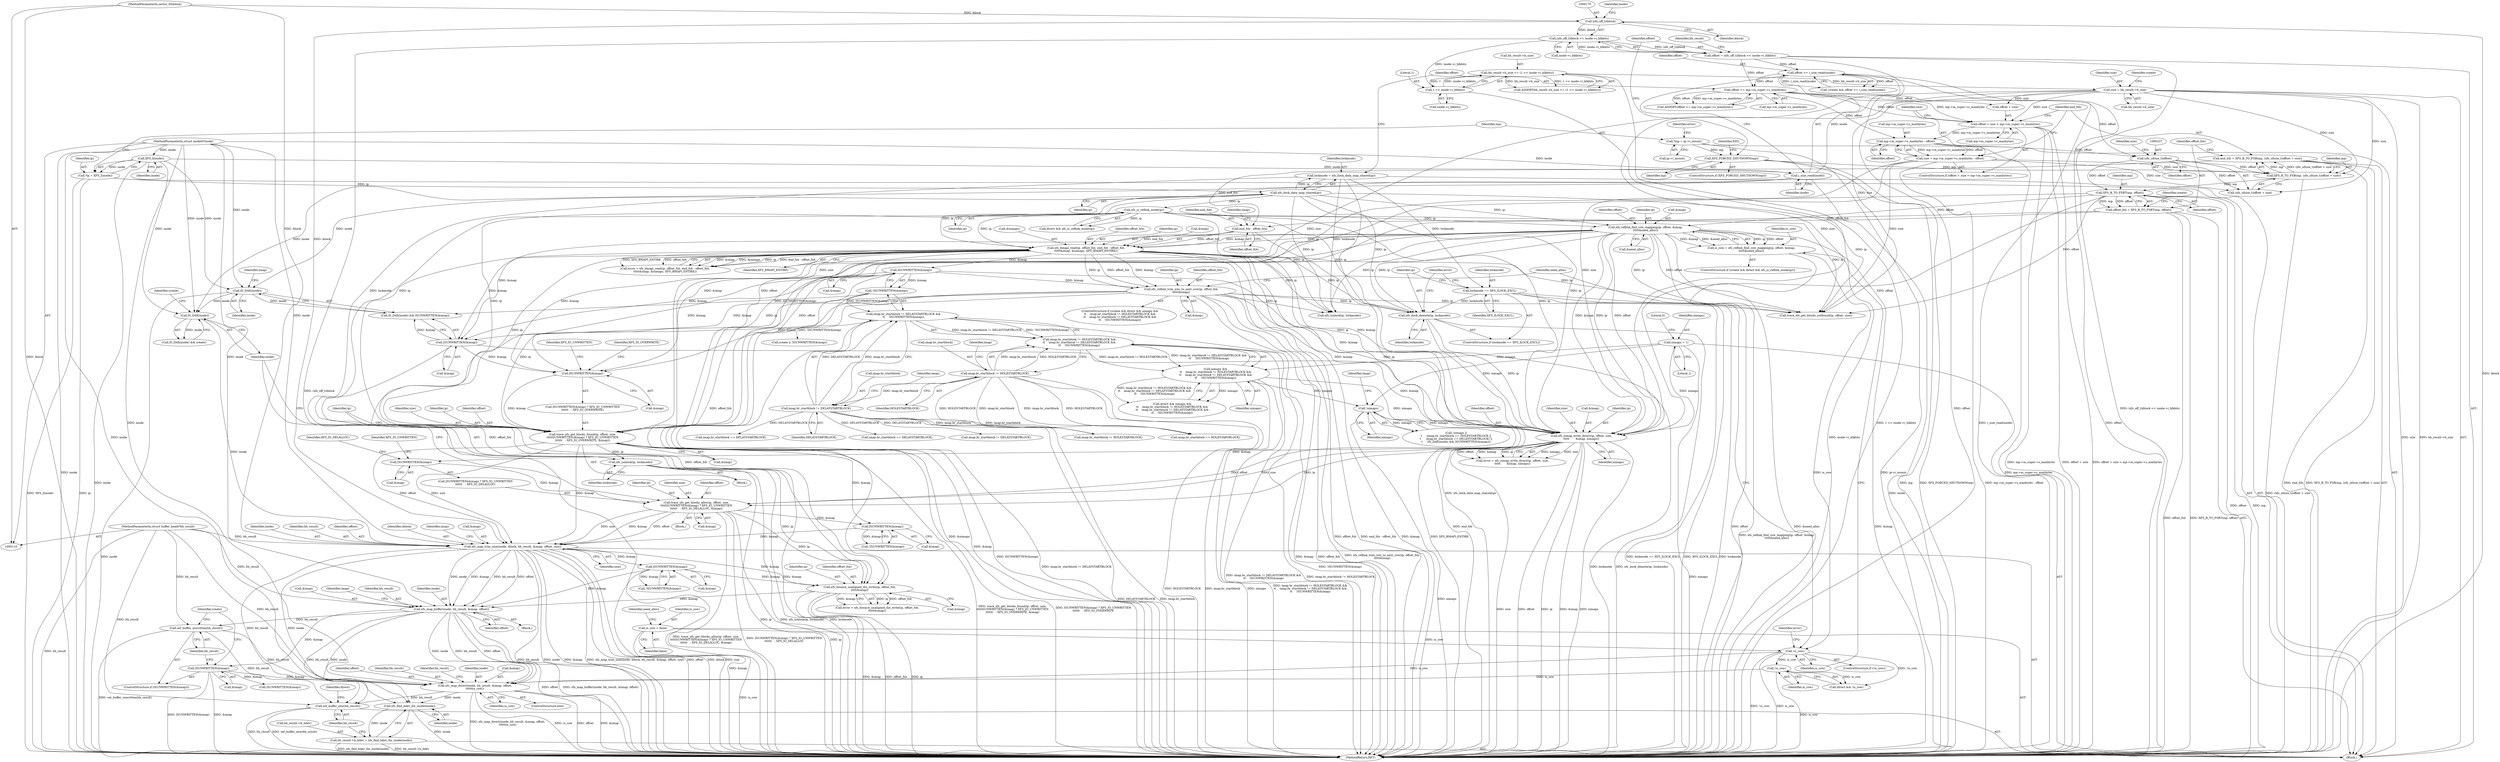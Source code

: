 digraph "0_linux_04197b341f23b908193308b8d63d17ff23232598@pointer" {
"1000478" [label="(Call,xfs_map_direct(inode, bh_result, &imap, offset,\n\t\t\t\t\t\tis_cow))"];
"1000455" [label="(Call,xfs_map_buffer(inode, bh_result, &imap, offset))"];
"1000408" [label="(Call,xfs_map_trim_size(inode, iblock, bh_result, &imap, offset, size))"];
"1000398" [label="(Call,IS_DAX(inode))"];
"1000331" [label="(Call,IS_DAX(inode))"];
"1000196" [label="(Call,i_size_read(inode))"];
"1000121" [label="(Call,XFS_I(inode))"];
"1000111" [label="(MethodParameterIn,struct inode\t\t*inode)"];
"1000169" [label="(Call,(xfs_off_t)iblock)"];
"1000112" [label="(MethodParameterIn,sector_t\t\tiblock)"];
"1000113" [label="(MethodParameterIn,struct buffer_head\t*bh_result)"];
"1000404" [label="(Call,ISUNWRITTEN(&imap))"];
"1000374" [label="(Call,trace_xfs_get_blocks_found(ip, offset, size,\n\t\t\t\tISUNWRITTEN(&imap) ? XFS_IO_UNWRITTEN\n\t\t\t\t\t\t   : XFS_IO_OVERWRITE, &imap))"];
"1000250" [label="(Call,xfs_is_reflink_inode(ip))"];
"1000202" [label="(Call,xfs_ilock_data_map_shared(ip))"];
"1000119" [label="(Call,*ip = XFS_I(inode))"];
"1000254" [label="(Call,xfs_reflink_find_cow_mapping(ip, offset, &imap,\n\t\t\t\t\t&need_alloc))"];
"1000242" [label="(Call,XFS_B_TO_FSBT(mp, offset))"];
"1000233" [label="(Call,XFS_B_TO_FSB(mp, (xfs_ufsize_t)offset + size))"];
"1000161" [label="(Call,XFS_FORCED_SHUTDOWN(mp))"];
"1000124" [label="(Call,*mp = ip->i_mount)"];
"1000236" [label="(Call,(xfs_ufsize_t)offset)"];
"1000224" [label="(Call,mp->m_super->s_maxbytes - offset)"];
"1000213" [label="(Call,offset + size > mp->m_super->s_maxbytes)"];
"1000205" [label="(Call,offset <= mp->m_super->s_maxbytes)"];
"1000194" [label="(Call,offset >= i_size_read(inode))"];
"1000166" [label="(Call,offset = (xfs_off_t)iblock << inode->i_blkbits)"];
"1000168" [label="(Call,(xfs_off_t)iblock << inode->i_blkbits)"];
"1000185" [label="(Call,size = bh_result->b_size)"];
"1000176" [label="(Call,bh_result->b_size >= (1 << inode->i_blkbits))"];
"1000180" [label="(Call,1 << inode->i_blkbits)"];
"1000222" [label="(Call,size = mp->m_super->s_maxbytes - offset)"];
"1000267" [label="(Call,xfs_bmapi_read(ip, offset_fsb, end_fsb - offset_fsb,\n\t\t\t\t\t&imap, &nimaps, XFS_BMAPI_ENTIRE))"];
"1000270" [label="(Call,end_fsb - offset_fsb)"];
"1000231" [label="(Call,end_fsb = XFS_B_TO_FSB(mp, (xfs_ufsize_t)offset + size))"];
"1000240" [label="(Call,offset_fsb = XFS_B_TO_FSBT(mp, offset))"];
"1000301" [label="(Call,xfs_reflink_trim_irec_to_next_cow(ip, offset_fsb,\n\t\t\t\t\t&imap))"];
"1000298" [label="(Call,ISUNWRITTEN(&imap))"];
"1000379" [label="(Call,ISUNWRITTEN(&imap))"];
"1000333" [label="(Call,ISUNWRITTEN(&imap))"];
"1000358" [label="(Call,trace_xfs_get_blocks_alloc(ip, offset, size,\n\t\t\t\tISUNWRITTEN(&imap) ? XFS_IO_UNWRITTEN\n\t\t\t\t\t\t   : XFS_IO_DELALLOC, &imap))"];
"1000346" [label="(Call,xfs_iomap_write_direct(ip, offset, size,\n\t\t\t\t\t       &imap, nimaps))"];
"1000341" [label="(Call,xfs_ilock_demote(ip, lockmode))"];
"1000338" [label="(Call,lockmode == XFS_ILOCK_EXCL)"];
"1000200" [label="(Call,lockmode = xfs_ilock_data_map_shared(ip))"];
"1000141" [label="(Call,nimaps = 1)"];
"1000283" [label="(Call,nimaps &&\n\t\t    imap.br_startblock != HOLESTARTBLOCK &&\n\t\t    imap.br_startblock != DELAYSTARTBLOCK &&\n\t\t    !ISUNWRITTEN(&imap))"];
"1000285" [label="(Call,imap.br_startblock != HOLESTARTBLOCK &&\n\t\t    imap.br_startblock != DELAYSTARTBLOCK &&\n\t\t    !ISUNWRITTEN(&imap))"];
"1000286" [label="(Call,imap.br_startblock != HOLESTARTBLOCK)"];
"1000291" [label="(Call,imap.br_startblock != DELAYSTARTBLOCK &&\n\t\t    !ISUNWRITTEN(&imap))"];
"1000292" [label="(Call,imap.br_startblock != DELAYSTARTBLOCK)"];
"1000297" [label="(Call,!ISUNWRITTEN(&imap))"];
"1000316" [label="(Call,!nimaps)"];
"1000363" [label="(Call,ISUNWRITTEN(&imap))"];
"1000446" [label="(Call,xfs_bounce_unaligned_dio_write(ip, offset_fsb,\n\t\t\t\t\t&imap))"];
"1000386" [label="(Call,xfs_iunlock(ip, lockmode))"];
"1000432" [label="(Call,ISUNWRITTEN(&imap))"];
"1000465" [label="(Call,set_buffer_unwritten(bh_result))"];
"1000462" [label="(Call,ISUNWRITTEN(&imap))"];
"1000441" [label="(Call,!is_cow)"];
"1000262" [label="(Call,!is_cow)"];
"1000252" [label="(Call,is_cow = xfs_reflink_find_cow_mapping(ip, offset, &imap,\n\t\t\t\t\t&need_alloc))"];
"1000148" [label="(Call,is_cow = false)"];
"1000489" [label="(Call,xfs_find_bdev_for_inode(inode))"];
"1000485" [label="(Call,bh_result->b_bdev = xfs_find_bdev_for_inode(inode))"];
"1000491" [label="(Call,set_buffer_new(bh_result))"];
"1000251" [label="(Identifier,ip)"];
"1000331" [label="(Call,IS_DAX(inode))"];
"1000230" [label="(Identifier,offset)"];
"1000363" [label="(Call,ISUNWRITTEN(&imap))"];
"1000388" [label="(Identifier,lockmode)"];
"1000374" [label="(Call,trace_xfs_get_blocks_found(ip, offset, size,\n\t\t\t\tISUNWRITTEN(&imap) ? XFS_IO_UNWRITTEN\n\t\t\t\t\t\t   : XFS_IO_OVERWRITE, &imap))"];
"1000391" [label="(Call,trace_xfs_get_blocks_notfound(ip, offset, size))"];
"1000386" [label="(Call,xfs_iunlock(ip, lockmode))"];
"1000124" [label="(Call,*mp = ip->i_mount)"];
"1000439" [label="(Call,direct && !is_cow)"];
"1000171" [label="(Identifier,iblock)"];
"1000359" [label="(Identifier,ip)"];
"1000490" [label="(Identifier,inode)"];
"1000232" [label="(Identifier,end_fsb)"];
"1000222" [label="(Call,size = mp->m_super->s_maxbytes - offset)"];
"1000478" [label="(Call,xfs_map_direct(inode, bh_result, &imap, offset,\n\t\t\t\t\t\tis_cow))"];
"1000256" [label="(Identifier,offset)"];
"1000191" [label="(Call,!create && offset >= i_size_read(inode))"];
"1000141" [label="(Call,nimaps = 1)"];
"1000267" [label="(Call,xfs_bmapi_read(ip, offset_fsb, end_fsb - offset_fsb,\n\t\t\t\t\t&imap, &nimaps, XFS_BMAPI_ENTIRE))"];
"1000297" [label="(Call,!ISUNWRITTEN(&imap))"];
"1000377" [label="(Identifier,size)"];
"1000206" [label="(Identifier,offset)"];
"1000186" [label="(Identifier,size)"];
"1000303" [label="(Identifier,offset_fsb)"];
"1000373" [label="(Block,)"];
"1000274" [label="(Identifier,imap)"];
"1000296" [label="(Identifier,DELAYSTARTBLOCK)"];
"1000466" [label="(Identifier,bh_result)"];
"1000375" [label="(Identifier,ip)"];
"1000125" [label="(Identifier,mp)"];
"1000252" [label="(Call,is_cow = xfs_reflink_find_cow_mapping(ip, offset, &imap,\n\t\t\t\t\t&need_alloc))"];
"1000315" [label="(Call,!nimaps ||\n\t     (imap.br_startblock == HOLESTARTBLOCK ||\n\t      imap.br_startblock == DELAYSTARTBLOCK) ||\n\t     (IS_DAX(inode) && ISUNWRITTEN(&imap)))"];
"1000202" [label="(Call,xfs_ilock_data_map_shared(ip))"];
"1000346" [label="(Call,xfs_iomap_write_direct(ip, offset, size,\n\t\t\t\t\t       &imap, nimaps))"];
"1000214" [label="(Call,offset + size)"];
"1000483" [label="(Identifier,offset)"];
"1000176" [label="(Call,bh_result->b_size >= (1 << inode->i_blkbits))"];
"1000348" [label="(Identifier,offset)"];
"1000340" [label="(Identifier,XFS_ILOCK_EXCL)"];
"1000172" [label="(Call,inode->i_blkbits)"];
"1000150" [label="(Identifier,false)"];
"1000486" [label="(Call,bh_result->b_bdev)"];
"1000495" [label="(Identifier,direct)"];
"1000380" [label="(Call,&imap)"];
"1000464" [label="(Identifier,imap)"];
"1000122" [label="(Identifier,inode)"];
"1000384" [label="(Call,&imap)"];
"1000167" [label="(Identifier,offset)"];
"1000420" [label="(Identifier,imap)"];
"1000399" [label="(Identifier,inode)"];
"1000241" [label="(Identifier,offset_fsb)"];
"1000266" [label="(Identifier,error)"];
"1000349" [label="(Identifier,size)"];
"1000196" [label="(Call,i_size_read(inode))"];
"1000234" [label="(Identifier,mp)"];
"1000168" [label="(Call,(xfs_off_t)iblock << inode->i_blkbits)"];
"1000236" [label="(Call,(xfs_ufsize_t)offset)"];
"1000177" [label="(Call,bh_result->b_size)"];
"1000460" [label="(Identifier,offset)"];
"1000316" [label="(Call,!nimaps)"];
"1000263" [label="(Identifier,is_cow)"];
"1000195" [label="(Identifier,offset)"];
"1000194" [label="(Call,offset >= i_size_read(inode))"];
"1000231" [label="(Call,end_fsb = XFS_B_TO_FSB(mp, (xfs_ufsize_t)offset + size))"];
"1000330" [label="(Call,IS_DAX(inode) && ISUNWRITTEN(&imap))"];
"1000239" [label="(Identifier,size)"];
"1000441" [label="(Call,!is_cow)"];
"1000362" [label="(Call,ISUNWRITTEN(&imap) ? XFS_IO_UNWRITTEN\n\t\t\t\t\t\t   : XFS_IO_DELALLOC)"];
"1000484" [label="(Identifier,is_cow)"];
"1000448" [label="(Identifier,offset_fsb)"];
"1000161" [label="(Call,XFS_FORCED_SHUTDOWN(mp))"];
"1000270" [label="(Call,end_fsb - offset_fsb)"];
"1000143" [label="(Literal,1)"];
"1000285" [label="(Call,imap.br_startblock != HOLESTARTBLOCK &&\n\t\t    imap.br_startblock != DELAYSTARTBLOCK &&\n\t\t    !ISUNWRITTEN(&imap))"];
"1000408" [label="(Call,xfs_map_trim_size(inode, iblock, bh_result, &imap, offset, size))"];
"1000126" [label="(Call,ip->i_mount)"];
"1000335" [label="(Identifier,imap)"];
"1000412" [label="(Call,&imap)"];
"1000197" [label="(Identifier,inode)"];
"1000213" [label="(Call,offset + size > mp->m_super->s_maxbytes)"];
"1000457" [label="(Identifier,bh_result)"];
"1000409" [label="(Identifier,inode)"];
"1000337" [label="(ControlStructure,if (lockmode == XFS_ILOCK_EXCL))"];
"1000411" [label="(Identifier,bh_result)"];
"1000485" [label="(Call,bh_result->b_bdev = xfs_find_bdev_for_inode(inode))"];
"1000465" [label="(Call,set_buffer_unwritten(bh_result))"];
"1000344" [label="(Call,error = xfs_iomap_write_direct(ip, offset, size,\n\t\t\t\t\t       &imap, nimaps))"];
"1000265" [label="(Call,error = xfs_bmapi_read(ip, offset_fsb, end_fsb - offset_fsb,\n\t\t\t\t\t&imap, &nimaps, XFS_BMAPI_ENTIRE))"];
"1000424" [label="(Call,imap.br_startblock != DELAYSTARTBLOCK)"];
"1000435" [label="(Block,)"];
"1000255" [label="(Identifier,ip)"];
"1000187" [label="(Call,bh_result->b_size)"];
"1000204" [label="(Call,ASSERT(offset <= mp->m_super->s_maxbytes))"];
"1000480" [label="(Identifier,bh_result)"];
"1000308" [label="(Identifier,need_alloc)"];
"1000487" [label="(Identifier,bh_result)"];
"1000119" [label="(Call,*ip = XFS_I(inode))"];
"1000336" [label="(Block,)"];
"1000489" [label="(Call,xfs_find_bdev_for_inode(inode))"];
"1000325" [label="(Call,imap.br_startblock == DELAYSTARTBLOCK)"];
"1000248" [label="(Call,direct && xfs_is_reflink_inode(ip))"];
"1000275" [label="(Call,&nimaps)"];
"1000418" [label="(Call,imap.br_startblock != HOLESTARTBLOCK)"];
"1000162" [label="(Identifier,mp)"];
"1000397" [label="(Call,IS_DAX(inode) && create)"];
"1000165" [label="(Identifier,EIO)"];
"1000293" [label="(Call,imap.br_startblock)"];
"1000414" [label="(Identifier,offset)"];
"1000477" [label="(ControlStructure,else)"];
"1000455" [label="(Call,xfs_map_buffer(inode, bh_result, &imap, offset))"];
"1000269" [label="(Identifier,offset_fsb)"];
"1000278" [label="(ControlStructure,if (create && direct && nimaps &&\n\t\t    imap.br_startblock != HOLESTARTBLOCK &&\n\t\t    imap.br_startblock != DELAYSTARTBLOCK &&\n\t\t    !ISUNWRITTEN(&imap)))"];
"1000300" [label="(Identifier,imap)"];
"1000367" [label="(Identifier,XFS_IO_DELALLOC)"];
"1000240" [label="(Call,offset_fsb = XFS_B_TO_FSBT(mp, offset))"];
"1000212" [label="(ControlStructure,if (offset + size > mp->m_super->s_maxbytes))"];
"1000304" [label="(Call,&imap)"];
"1000153" [label="(Identifier,need_alloc)"];
"1000302" [label="(Identifier,ip)"];
"1000433" [label="(Call,&imap)"];
"1000121" [label="(Call,XFS_I(inode))"];
"1000146" [label="(Literal,0)"];
"1000382" [label="(Identifier,XFS_IO_UNWRITTEN)"];
"1000368" [label="(Call,&imap)"];
"1000352" [label="(Identifier,nimaps)"];
"1000350" [label="(Call,&imap)"];
"1000332" [label="(Identifier,inode)"];
"1000410" [label="(Identifier,iblock)"];
"1000333" [label="(Call,ISUNWRITTEN(&imap))"];
"1000160" [label="(ControlStructure,if (XFS_FORCED_SHUTDOWN(mp)))"];
"1000120" [label="(Identifier,ip)"];
"1000224" [label="(Call,mp->m_super->s_maxbytes - offset)"];
"1000185" [label="(Call,size = bh_result->b_size)"];
"1000112" [label="(MethodParameterIn,sector_t\t\tiblock)"];
"1000479" [label="(Identifier,inode)"];
"1000181" [label="(Literal,1)"];
"1000347" [label="(Identifier,ip)"];
"1000379" [label="(Call,ISUNWRITTEN(&imap))"];
"1000345" [label="(Identifier,error)"];
"1000361" [label="(Identifier,size)"];
"1000492" [label="(Identifier,bh_result)"];
"1000358" [label="(Call,trace_xfs_get_blocks_alloc(ip, offset, size,\n\t\t\t\tISUNWRITTEN(&imap) ? XFS_IO_UNWRITTEN\n\t\t\t\t\t\t   : XFS_IO_DELALLOC, &imap))"];
"1000244" [label="(Identifier,offset)"];
"1000225" [label="(Call,mp->m_super->s_maxbytes)"];
"1000261" [label="(ControlStructure,if (!is_cow))"];
"1000298" [label="(Call,ISUNWRITTEN(&imap))"];
"1000149" [label="(Identifier,is_cow)"];
"1000233" [label="(Call,XFS_B_TO_FSB(mp, (xfs_ufsize_t)offset + size))"];
"1000142" [label="(Identifier,nimaps)"];
"1000456" [label="(Identifier,inode)"];
"1000207" [label="(Call,mp->m_super->s_maxbytes)"];
"1000474" [label="(Call,ISUNWRITTEN(&imap))"];
"1000378" [label="(Call,ISUNWRITTEN(&imap) ? XFS_IO_UNWRITTEN\n\t\t\t\t\t\t   : XFS_IO_OVERWRITE)"];
"1000447" [label="(Identifier,ip)"];
"1000169" [label="(Call,(xfs_off_t)iblock)"];
"1000283" [label="(Call,nimaps &&\n\t\t    imap.br_startblock != HOLESTARTBLOCK &&\n\t\t    imap.br_startblock != DELAYSTARTBLOCK &&\n\t\t    !ISUNWRITTEN(&imap))"];
"1000431" [label="(Call,!ISUNWRITTEN(&imap))"];
"1000446" [label="(Call,xfs_bounce_unaligned_dio_write(ip, offset_fsb,\n\t\t\t\t\t&imap))"];
"1000277" [label="(Identifier,XFS_BMAPI_ENTIRE)"];
"1000463" [label="(Call,&imap)"];
"1000271" [label="(Identifier,end_fsb)"];
"1000504" [label="(Call,xfs_iunlock(ip, lockmode))"];
"1000235" [label="(Call,(xfs_ufsize_t)offset + size)"];
"1000166" [label="(Call,offset = (xfs_off_t)iblock << inode->i_blkbits)"];
"1000405" [label="(Call,&imap)"];
"1000462" [label="(Call,ISUNWRITTEN(&imap))"];
"1000398" [label="(Call,IS_DAX(inode))"];
"1000148" [label="(Call,is_cow = false)"];
"1000193" [label="(Identifier,create)"];
"1000272" [label="(Identifier,offset_fsb)"];
"1000268" [label="(Identifier,ip)"];
"1000238" [label="(Identifier,offset)"];
"1000245" [label="(ControlStructure,if (create && direct && xfs_is_reflink_inode(ip)))"];
"1000262" [label="(Call,!is_cow)"];
"1000458" [label="(Call,&imap)"];
"1000415" [label="(Identifier,size)"];
"1000387" [label="(Identifier,ip)"];
"1000341" [label="(Call,xfs_ilock_demote(ip, lockmode))"];
"1000442" [label="(Identifier,is_cow)"];
"1000299" [label="(Call,&imap)"];
"1000481" [label="(Call,&imap)"];
"1000175" [label="(Call,ASSERT(bh_result->b_size >= (1 << inode->i_blkbits)))"];
"1000294" [label="(Identifier,imap)"];
"1000259" [label="(Call,&need_alloc)"];
"1000257" [label="(Call,&imap)"];
"1000113" [label="(MethodParameterIn,struct buffer_head\t*bh_result)"];
"1000250" [label="(Call,xfs_is_reflink_inode(ip))"];
"1000242" [label="(Call,XFS_B_TO_FSBT(mp, offset))"];
"1000200" [label="(Call,lockmode = xfs_ilock_data_map_shared(ip))"];
"1000201" [label="(Identifier,lockmode)"];
"1000284" [label="(Identifier,nimaps)"];
"1000273" [label="(Call,&imap)"];
"1000301" [label="(Call,xfs_reflink_trim_irec_to_next_cow(ip, offset_fsb,\n\t\t\t\t\t&imap))"];
"1000491" [label="(Call,set_buffer_new(bh_result))"];
"1000178" [label="(Identifier,bh_result)"];
"1000343" [label="(Identifier,lockmode)"];
"1000290" [label="(Identifier,HOLESTARTBLOCK)"];
"1000320" [label="(Call,imap.br_startblock == HOLESTARTBLOCK)"];
"1000281" [label="(Call,direct && nimaps &&\n\t\t    imap.br_startblock != HOLESTARTBLOCK &&\n\t\t    imap.br_startblock != DELAYSTARTBLOCK &&\n\t\t    !ISUNWRITTEN(&imap))"];
"1000223" [label="(Identifier,size)"];
"1000342" [label="(Identifier,ip)"];
"1000496" [label="(Call,imap.br_startblock == DELAYSTARTBLOCK)"];
"1000383" [label="(Identifier,XFS_IO_OVERWRITE)"];
"1000180" [label="(Call,1 << inode->i_blkbits)"];
"1000403" [label="(Call,!ISUNWRITTEN(&imap))"];
"1000317" [label="(Identifier,nimaps)"];
"1000286" [label="(Call,imap.br_startblock != HOLESTARTBLOCK)"];
"1000468" [label="(Identifier,create)"];
"1000205" [label="(Call,offset <= mp->m_super->s_maxbytes)"];
"1000360" [label="(Identifier,offset)"];
"1000291" [label="(Call,imap.br_startblock != DELAYSTARTBLOCK &&\n\t\t    !ISUNWRITTEN(&imap))"];
"1000364" [label="(Call,&imap)"];
"1000287" [label="(Call,imap.br_startblock)"];
"1000461" [label="(ControlStructure,if (ISUNWRITTEN(&imap)))"];
"1000376" [label="(Identifier,offset)"];
"1000133" [label="(Identifier,error)"];
"1000444" [label="(Call,error = xfs_bounce_unaligned_dio_write(ip, offset_fsb,\n\t\t\t\t\t&imap))"];
"1000253" [label="(Identifier,is_cow)"];
"1000117" [label="(Block,)"];
"1000203" [label="(Identifier,ip)"];
"1000243" [label="(Identifier,mp)"];
"1000366" [label="(Identifier,XFS_IO_UNWRITTEN)"];
"1000339" [label="(Identifier,lockmode)"];
"1000400" [label="(Identifier,create)"];
"1000509" [label="(MethodReturn,RET)"];
"1000292" [label="(Call,imap.br_startblock != DELAYSTARTBLOCK)"];
"1000254" [label="(Call,xfs_reflink_find_cow_mapping(ip, offset, &imap,\n\t\t\t\t\t&need_alloc))"];
"1000334" [label="(Call,&imap)"];
"1000247" [label="(Identifier,create)"];
"1000173" [label="(Identifier,inode)"];
"1000111" [label="(MethodParameterIn,struct inode\t\t*inode)"];
"1000322" [label="(Identifier,imap)"];
"1000338" [label="(Call,lockmode == XFS_ILOCK_EXCL)"];
"1000217" [label="(Call,mp->m_super->s_maxbytes)"];
"1000449" [label="(Call,&imap)"];
"1000432" [label="(Call,ISUNWRITTEN(&imap))"];
"1000429" [label="(Call,create || !ISUNWRITTEN(&imap))"];
"1000182" [label="(Call,inode->i_blkbits)"];
"1000404" [label="(Call,ISUNWRITTEN(&imap))"];
"1000478" -> "1000477"  [label="AST: "];
"1000478" -> "1000484"  [label="CFG: "];
"1000479" -> "1000478"  [label="AST: "];
"1000480" -> "1000478"  [label="AST: "];
"1000481" -> "1000478"  [label="AST: "];
"1000483" -> "1000478"  [label="AST: "];
"1000484" -> "1000478"  [label="AST: "];
"1000487" -> "1000478"  [label="CFG: "];
"1000478" -> "1000509"  [label="DDG: offset"];
"1000478" -> "1000509"  [label="DDG: &imap"];
"1000478" -> "1000509"  [label="DDG: xfs_map_direct(inode, bh_result, &imap, offset,\n\t\t\t\t\t\tis_cow)"];
"1000478" -> "1000509"  [label="DDG: is_cow"];
"1000455" -> "1000478"  [label="DDG: inode"];
"1000455" -> "1000478"  [label="DDG: bh_result"];
"1000455" -> "1000478"  [label="DDG: offset"];
"1000111" -> "1000478"  [label="DDG: inode"];
"1000465" -> "1000478"  [label="DDG: bh_result"];
"1000113" -> "1000478"  [label="DDG: bh_result"];
"1000462" -> "1000478"  [label="DDG: &imap"];
"1000441" -> "1000478"  [label="DDG: is_cow"];
"1000262" -> "1000478"  [label="DDG: is_cow"];
"1000478" -> "1000489"  [label="DDG: inode"];
"1000478" -> "1000491"  [label="DDG: bh_result"];
"1000455" -> "1000435"  [label="AST: "];
"1000455" -> "1000460"  [label="CFG: "];
"1000456" -> "1000455"  [label="AST: "];
"1000457" -> "1000455"  [label="AST: "];
"1000458" -> "1000455"  [label="AST: "];
"1000460" -> "1000455"  [label="AST: "];
"1000464" -> "1000455"  [label="CFG: "];
"1000455" -> "1000509"  [label="DDG: xfs_map_buffer(inode, bh_result, &imap, offset)"];
"1000455" -> "1000509"  [label="DDG: offset"];
"1000408" -> "1000455"  [label="DDG: inode"];
"1000408" -> "1000455"  [label="DDG: bh_result"];
"1000408" -> "1000455"  [label="DDG: &imap"];
"1000408" -> "1000455"  [label="DDG: offset"];
"1000111" -> "1000455"  [label="DDG: inode"];
"1000113" -> "1000455"  [label="DDG: bh_result"];
"1000446" -> "1000455"  [label="DDG: &imap"];
"1000432" -> "1000455"  [label="DDG: &imap"];
"1000455" -> "1000462"  [label="DDG: &imap"];
"1000455" -> "1000465"  [label="DDG: bh_result"];
"1000455" -> "1000489"  [label="DDG: inode"];
"1000455" -> "1000491"  [label="DDG: bh_result"];
"1000408" -> "1000117"  [label="AST: "];
"1000408" -> "1000415"  [label="CFG: "];
"1000409" -> "1000408"  [label="AST: "];
"1000410" -> "1000408"  [label="AST: "];
"1000411" -> "1000408"  [label="AST: "];
"1000412" -> "1000408"  [label="AST: "];
"1000414" -> "1000408"  [label="AST: "];
"1000415" -> "1000408"  [label="AST: "];
"1000420" -> "1000408"  [label="CFG: "];
"1000408" -> "1000509"  [label="DDG: bh_result"];
"1000408" -> "1000509"  [label="DDG: inode"];
"1000408" -> "1000509"  [label="DDG: &imap"];
"1000408" -> "1000509"  [label="DDG: xfs_map_trim_size(inode, iblock, bh_result, &imap, offset, size)"];
"1000408" -> "1000509"  [label="DDG: offset"];
"1000408" -> "1000509"  [label="DDG: iblock"];
"1000408" -> "1000509"  [label="DDG: size"];
"1000398" -> "1000408"  [label="DDG: inode"];
"1000111" -> "1000408"  [label="DDG: inode"];
"1000169" -> "1000408"  [label="DDG: iblock"];
"1000112" -> "1000408"  [label="DDG: iblock"];
"1000113" -> "1000408"  [label="DDG: bh_result"];
"1000404" -> "1000408"  [label="DDG: &imap"];
"1000374" -> "1000408"  [label="DDG: &imap"];
"1000374" -> "1000408"  [label="DDG: offset"];
"1000374" -> "1000408"  [label="DDG: size"];
"1000358" -> "1000408"  [label="DDG: &imap"];
"1000358" -> "1000408"  [label="DDG: offset"];
"1000358" -> "1000408"  [label="DDG: size"];
"1000408" -> "1000432"  [label="DDG: &imap"];
"1000408" -> "1000446"  [label="DDG: &imap"];
"1000408" -> "1000489"  [label="DDG: inode"];
"1000408" -> "1000491"  [label="DDG: bh_result"];
"1000398" -> "1000397"  [label="AST: "];
"1000398" -> "1000399"  [label="CFG: "];
"1000399" -> "1000398"  [label="AST: "];
"1000400" -> "1000398"  [label="CFG: "];
"1000397" -> "1000398"  [label="CFG: "];
"1000398" -> "1000397"  [label="DDG: inode"];
"1000331" -> "1000398"  [label="DDG: inode"];
"1000196" -> "1000398"  [label="DDG: inode"];
"1000121" -> "1000398"  [label="DDG: inode"];
"1000111" -> "1000398"  [label="DDG: inode"];
"1000331" -> "1000330"  [label="AST: "];
"1000331" -> "1000332"  [label="CFG: "];
"1000332" -> "1000331"  [label="AST: "];
"1000335" -> "1000331"  [label="CFG: "];
"1000330" -> "1000331"  [label="CFG: "];
"1000331" -> "1000509"  [label="DDG: inode"];
"1000331" -> "1000330"  [label="DDG: inode"];
"1000196" -> "1000331"  [label="DDG: inode"];
"1000121" -> "1000331"  [label="DDG: inode"];
"1000111" -> "1000331"  [label="DDG: inode"];
"1000196" -> "1000194"  [label="AST: "];
"1000196" -> "1000197"  [label="CFG: "];
"1000197" -> "1000196"  [label="AST: "];
"1000194" -> "1000196"  [label="CFG: "];
"1000196" -> "1000509"  [label="DDG: inode"];
"1000196" -> "1000194"  [label="DDG: inode"];
"1000121" -> "1000196"  [label="DDG: inode"];
"1000111" -> "1000196"  [label="DDG: inode"];
"1000121" -> "1000119"  [label="AST: "];
"1000121" -> "1000122"  [label="CFG: "];
"1000122" -> "1000121"  [label="AST: "];
"1000119" -> "1000121"  [label="CFG: "];
"1000121" -> "1000509"  [label="DDG: inode"];
"1000121" -> "1000119"  [label="DDG: inode"];
"1000111" -> "1000121"  [label="DDG: inode"];
"1000111" -> "1000110"  [label="AST: "];
"1000111" -> "1000509"  [label="DDG: inode"];
"1000111" -> "1000489"  [label="DDG: inode"];
"1000169" -> "1000168"  [label="AST: "];
"1000169" -> "1000171"  [label="CFG: "];
"1000170" -> "1000169"  [label="AST: "];
"1000171" -> "1000169"  [label="AST: "];
"1000173" -> "1000169"  [label="CFG: "];
"1000169" -> "1000509"  [label="DDG: iblock"];
"1000169" -> "1000168"  [label="DDG: iblock"];
"1000112" -> "1000169"  [label="DDG: iblock"];
"1000112" -> "1000110"  [label="AST: "];
"1000112" -> "1000509"  [label="DDG: iblock"];
"1000113" -> "1000110"  [label="AST: "];
"1000113" -> "1000509"  [label="DDG: bh_result"];
"1000113" -> "1000465"  [label="DDG: bh_result"];
"1000113" -> "1000491"  [label="DDG: bh_result"];
"1000404" -> "1000403"  [label="AST: "];
"1000404" -> "1000405"  [label="CFG: "];
"1000405" -> "1000404"  [label="AST: "];
"1000403" -> "1000404"  [label="CFG: "];
"1000404" -> "1000403"  [label="DDG: &imap"];
"1000374" -> "1000404"  [label="DDG: &imap"];
"1000358" -> "1000404"  [label="DDG: &imap"];
"1000374" -> "1000373"  [label="AST: "];
"1000374" -> "1000384"  [label="CFG: "];
"1000375" -> "1000374"  [label="AST: "];
"1000376" -> "1000374"  [label="AST: "];
"1000377" -> "1000374"  [label="AST: "];
"1000378" -> "1000374"  [label="AST: "];
"1000384" -> "1000374"  [label="AST: "];
"1000387" -> "1000374"  [label="CFG: "];
"1000374" -> "1000509"  [label="DDG: ISUNWRITTEN(&imap) ? XFS_IO_UNWRITTEN\n\t\t\t\t\t\t   : XFS_IO_OVERWRITE"];
"1000374" -> "1000509"  [label="DDG: trace_xfs_get_blocks_found(ip, offset, size,\n\t\t\t\tISUNWRITTEN(&imap) ? XFS_IO_UNWRITTEN\n\t\t\t\t\t\t   : XFS_IO_OVERWRITE, &imap)"];
"1000250" -> "1000374"  [label="DDG: ip"];
"1000254" -> "1000374"  [label="DDG: ip"];
"1000254" -> "1000374"  [label="DDG: offset"];
"1000267" -> "1000374"  [label="DDG: ip"];
"1000202" -> "1000374"  [label="DDG: ip"];
"1000301" -> "1000374"  [label="DDG: ip"];
"1000242" -> "1000374"  [label="DDG: offset"];
"1000222" -> "1000374"  [label="DDG: size"];
"1000185" -> "1000374"  [label="DDG: size"];
"1000379" -> "1000374"  [label="DDG: &imap"];
"1000374" -> "1000386"  [label="DDG: ip"];
"1000250" -> "1000248"  [label="AST: "];
"1000250" -> "1000251"  [label="CFG: "];
"1000251" -> "1000250"  [label="AST: "];
"1000248" -> "1000250"  [label="CFG: "];
"1000250" -> "1000248"  [label="DDG: ip"];
"1000202" -> "1000250"  [label="DDG: ip"];
"1000250" -> "1000254"  [label="DDG: ip"];
"1000250" -> "1000267"  [label="DDG: ip"];
"1000250" -> "1000341"  [label="DDG: ip"];
"1000250" -> "1000346"  [label="DDG: ip"];
"1000250" -> "1000391"  [label="DDG: ip"];
"1000250" -> "1000504"  [label="DDG: ip"];
"1000202" -> "1000200"  [label="AST: "];
"1000202" -> "1000203"  [label="CFG: "];
"1000203" -> "1000202"  [label="AST: "];
"1000200" -> "1000202"  [label="CFG: "];
"1000202" -> "1000200"  [label="DDG: ip"];
"1000119" -> "1000202"  [label="DDG: ip"];
"1000202" -> "1000254"  [label="DDG: ip"];
"1000202" -> "1000267"  [label="DDG: ip"];
"1000202" -> "1000341"  [label="DDG: ip"];
"1000202" -> "1000346"  [label="DDG: ip"];
"1000202" -> "1000391"  [label="DDG: ip"];
"1000202" -> "1000504"  [label="DDG: ip"];
"1000119" -> "1000117"  [label="AST: "];
"1000120" -> "1000119"  [label="AST: "];
"1000125" -> "1000119"  [label="CFG: "];
"1000119" -> "1000509"  [label="DDG: XFS_I(inode)"];
"1000119" -> "1000509"  [label="DDG: ip"];
"1000254" -> "1000252"  [label="AST: "];
"1000254" -> "1000259"  [label="CFG: "];
"1000255" -> "1000254"  [label="AST: "];
"1000256" -> "1000254"  [label="AST: "];
"1000257" -> "1000254"  [label="AST: "];
"1000259" -> "1000254"  [label="AST: "];
"1000252" -> "1000254"  [label="CFG: "];
"1000254" -> "1000509"  [label="DDG: &need_alloc"];
"1000254" -> "1000509"  [label="DDG: &imap"];
"1000254" -> "1000509"  [label="DDG: offset"];
"1000254" -> "1000252"  [label="DDG: ip"];
"1000254" -> "1000252"  [label="DDG: offset"];
"1000254" -> "1000252"  [label="DDG: &imap"];
"1000254" -> "1000252"  [label="DDG: &need_alloc"];
"1000242" -> "1000254"  [label="DDG: offset"];
"1000254" -> "1000267"  [label="DDG: ip"];
"1000254" -> "1000267"  [label="DDG: &imap"];
"1000254" -> "1000333"  [label="DDG: &imap"];
"1000254" -> "1000341"  [label="DDG: ip"];
"1000254" -> "1000346"  [label="DDG: ip"];
"1000254" -> "1000346"  [label="DDG: offset"];
"1000254" -> "1000346"  [label="DDG: &imap"];
"1000254" -> "1000379"  [label="DDG: &imap"];
"1000254" -> "1000391"  [label="DDG: ip"];
"1000254" -> "1000391"  [label="DDG: offset"];
"1000254" -> "1000504"  [label="DDG: ip"];
"1000242" -> "1000240"  [label="AST: "];
"1000242" -> "1000244"  [label="CFG: "];
"1000243" -> "1000242"  [label="AST: "];
"1000244" -> "1000242"  [label="AST: "];
"1000240" -> "1000242"  [label="CFG: "];
"1000242" -> "1000509"  [label="DDG: offset"];
"1000242" -> "1000509"  [label="DDG: mp"];
"1000242" -> "1000240"  [label="DDG: mp"];
"1000242" -> "1000240"  [label="DDG: offset"];
"1000233" -> "1000242"  [label="DDG: mp"];
"1000236" -> "1000242"  [label="DDG: offset"];
"1000242" -> "1000346"  [label="DDG: offset"];
"1000242" -> "1000391"  [label="DDG: offset"];
"1000233" -> "1000231"  [label="AST: "];
"1000233" -> "1000235"  [label="CFG: "];
"1000234" -> "1000233"  [label="AST: "];
"1000235" -> "1000233"  [label="AST: "];
"1000231" -> "1000233"  [label="CFG: "];
"1000233" -> "1000509"  [label="DDG: (xfs_ufsize_t)offset + size"];
"1000233" -> "1000231"  [label="DDG: mp"];
"1000233" -> "1000231"  [label="DDG: (xfs_ufsize_t)offset + size"];
"1000161" -> "1000233"  [label="DDG: mp"];
"1000236" -> "1000233"  [label="DDG: offset"];
"1000222" -> "1000233"  [label="DDG: size"];
"1000185" -> "1000233"  [label="DDG: size"];
"1000161" -> "1000160"  [label="AST: "];
"1000161" -> "1000162"  [label="CFG: "];
"1000162" -> "1000161"  [label="AST: "];
"1000165" -> "1000161"  [label="CFG: "];
"1000167" -> "1000161"  [label="CFG: "];
"1000161" -> "1000509"  [label="DDG: mp"];
"1000161" -> "1000509"  [label="DDG: XFS_FORCED_SHUTDOWN(mp)"];
"1000124" -> "1000161"  [label="DDG: mp"];
"1000124" -> "1000117"  [label="AST: "];
"1000124" -> "1000126"  [label="CFG: "];
"1000125" -> "1000124"  [label="AST: "];
"1000126" -> "1000124"  [label="AST: "];
"1000133" -> "1000124"  [label="CFG: "];
"1000124" -> "1000509"  [label="DDG: ip->i_mount"];
"1000236" -> "1000235"  [label="AST: "];
"1000236" -> "1000238"  [label="CFG: "];
"1000237" -> "1000236"  [label="AST: "];
"1000238" -> "1000236"  [label="AST: "];
"1000239" -> "1000236"  [label="CFG: "];
"1000236" -> "1000235"  [label="DDG: offset"];
"1000224" -> "1000236"  [label="DDG: offset"];
"1000205" -> "1000236"  [label="DDG: offset"];
"1000224" -> "1000222"  [label="AST: "];
"1000224" -> "1000230"  [label="CFG: "];
"1000225" -> "1000224"  [label="AST: "];
"1000230" -> "1000224"  [label="AST: "];
"1000222" -> "1000224"  [label="CFG: "];
"1000224" -> "1000509"  [label="DDG: mp->m_super->s_maxbytes"];
"1000224" -> "1000222"  [label="DDG: mp->m_super->s_maxbytes"];
"1000224" -> "1000222"  [label="DDG: offset"];
"1000213" -> "1000224"  [label="DDG: mp->m_super->s_maxbytes"];
"1000205" -> "1000224"  [label="DDG: offset"];
"1000213" -> "1000212"  [label="AST: "];
"1000213" -> "1000217"  [label="CFG: "];
"1000214" -> "1000213"  [label="AST: "];
"1000217" -> "1000213"  [label="AST: "];
"1000223" -> "1000213"  [label="CFG: "];
"1000232" -> "1000213"  [label="CFG: "];
"1000213" -> "1000509"  [label="DDG: mp->m_super->s_maxbytes"];
"1000213" -> "1000509"  [label="DDG: offset + size"];
"1000213" -> "1000509"  [label="DDG: offset + size > mp->m_super->s_maxbytes"];
"1000205" -> "1000213"  [label="DDG: offset"];
"1000205" -> "1000213"  [label="DDG: mp->m_super->s_maxbytes"];
"1000185" -> "1000213"  [label="DDG: size"];
"1000205" -> "1000204"  [label="AST: "];
"1000205" -> "1000207"  [label="CFG: "];
"1000206" -> "1000205"  [label="AST: "];
"1000207" -> "1000205"  [label="AST: "];
"1000204" -> "1000205"  [label="CFG: "];
"1000205" -> "1000204"  [label="DDG: offset"];
"1000205" -> "1000204"  [label="DDG: mp->m_super->s_maxbytes"];
"1000194" -> "1000205"  [label="DDG: offset"];
"1000166" -> "1000205"  [label="DDG: offset"];
"1000205" -> "1000214"  [label="DDG: offset"];
"1000194" -> "1000191"  [label="AST: "];
"1000195" -> "1000194"  [label="AST: "];
"1000191" -> "1000194"  [label="CFG: "];
"1000194" -> "1000509"  [label="DDG: offset"];
"1000194" -> "1000509"  [label="DDG: i_size_read(inode)"];
"1000194" -> "1000191"  [label="DDG: offset"];
"1000194" -> "1000191"  [label="DDG: i_size_read(inode)"];
"1000166" -> "1000194"  [label="DDG: offset"];
"1000166" -> "1000117"  [label="AST: "];
"1000166" -> "1000168"  [label="CFG: "];
"1000167" -> "1000166"  [label="AST: "];
"1000168" -> "1000166"  [label="AST: "];
"1000178" -> "1000166"  [label="CFG: "];
"1000166" -> "1000509"  [label="DDG: (xfs_off_t)iblock << inode->i_blkbits"];
"1000166" -> "1000509"  [label="DDG: offset"];
"1000168" -> "1000166"  [label="DDG: (xfs_off_t)iblock"];
"1000168" -> "1000166"  [label="DDG: inode->i_blkbits"];
"1000168" -> "1000172"  [label="CFG: "];
"1000172" -> "1000168"  [label="AST: "];
"1000168" -> "1000509"  [label="DDG: (xfs_off_t)iblock"];
"1000168" -> "1000180"  [label="DDG: inode->i_blkbits"];
"1000185" -> "1000117"  [label="AST: "];
"1000185" -> "1000187"  [label="CFG: "];
"1000186" -> "1000185"  [label="AST: "];
"1000187" -> "1000185"  [label="AST: "];
"1000193" -> "1000185"  [label="CFG: "];
"1000185" -> "1000509"  [label="DDG: size"];
"1000185" -> "1000509"  [label="DDG: bh_result->b_size"];
"1000176" -> "1000185"  [label="DDG: bh_result->b_size"];
"1000185" -> "1000214"  [label="DDG: size"];
"1000185" -> "1000235"  [label="DDG: size"];
"1000185" -> "1000346"  [label="DDG: size"];
"1000185" -> "1000391"  [label="DDG: size"];
"1000176" -> "1000175"  [label="AST: "];
"1000176" -> "1000180"  [label="CFG: "];
"1000177" -> "1000176"  [label="AST: "];
"1000180" -> "1000176"  [label="AST: "];
"1000175" -> "1000176"  [label="CFG: "];
"1000176" -> "1000509"  [label="DDG: 1 << inode->i_blkbits"];
"1000176" -> "1000175"  [label="DDG: bh_result->b_size"];
"1000176" -> "1000175"  [label="DDG: 1 << inode->i_blkbits"];
"1000180" -> "1000176"  [label="DDG: 1"];
"1000180" -> "1000176"  [label="DDG: inode->i_blkbits"];
"1000180" -> "1000182"  [label="CFG: "];
"1000181" -> "1000180"  [label="AST: "];
"1000182" -> "1000180"  [label="AST: "];
"1000180" -> "1000509"  [label="DDG: inode->i_blkbits"];
"1000222" -> "1000212"  [label="AST: "];
"1000223" -> "1000222"  [label="AST: "];
"1000232" -> "1000222"  [label="CFG: "];
"1000222" -> "1000509"  [label="DDG: mp->m_super->s_maxbytes - offset"];
"1000222" -> "1000235"  [label="DDG: size"];
"1000222" -> "1000346"  [label="DDG: size"];
"1000222" -> "1000391"  [label="DDG: size"];
"1000267" -> "1000265"  [label="AST: "];
"1000267" -> "1000277"  [label="CFG: "];
"1000268" -> "1000267"  [label="AST: "];
"1000269" -> "1000267"  [label="AST: "];
"1000270" -> "1000267"  [label="AST: "];
"1000273" -> "1000267"  [label="AST: "];
"1000275" -> "1000267"  [label="AST: "];
"1000277" -> "1000267"  [label="AST: "];
"1000265" -> "1000267"  [label="CFG: "];
"1000267" -> "1000509"  [label="DDG: &nimaps"];
"1000267" -> "1000509"  [label="DDG: offset_fsb"];
"1000267" -> "1000509"  [label="DDG: &imap"];
"1000267" -> "1000509"  [label="DDG: XFS_BMAPI_ENTIRE"];
"1000267" -> "1000509"  [label="DDG: end_fsb - offset_fsb"];
"1000267" -> "1000265"  [label="DDG: &imap"];
"1000267" -> "1000265"  [label="DDG: &nimaps"];
"1000267" -> "1000265"  [label="DDG: ip"];
"1000267" -> "1000265"  [label="DDG: end_fsb - offset_fsb"];
"1000267" -> "1000265"  [label="DDG: XFS_BMAPI_ENTIRE"];
"1000267" -> "1000265"  [label="DDG: offset_fsb"];
"1000270" -> "1000267"  [label="DDG: offset_fsb"];
"1000270" -> "1000267"  [label="DDG: end_fsb"];
"1000267" -> "1000298"  [label="DDG: &imap"];
"1000267" -> "1000301"  [label="DDG: ip"];
"1000267" -> "1000301"  [label="DDG: offset_fsb"];
"1000267" -> "1000301"  [label="DDG: &imap"];
"1000267" -> "1000333"  [label="DDG: &imap"];
"1000267" -> "1000341"  [label="DDG: ip"];
"1000267" -> "1000346"  [label="DDG: ip"];
"1000267" -> "1000346"  [label="DDG: &imap"];
"1000267" -> "1000379"  [label="DDG: &imap"];
"1000267" -> "1000391"  [label="DDG: ip"];
"1000267" -> "1000446"  [label="DDG: offset_fsb"];
"1000267" -> "1000504"  [label="DDG: ip"];
"1000270" -> "1000272"  [label="CFG: "];
"1000271" -> "1000270"  [label="AST: "];
"1000272" -> "1000270"  [label="AST: "];
"1000274" -> "1000270"  [label="CFG: "];
"1000270" -> "1000509"  [label="DDG: end_fsb"];
"1000231" -> "1000270"  [label="DDG: end_fsb"];
"1000240" -> "1000270"  [label="DDG: offset_fsb"];
"1000231" -> "1000117"  [label="AST: "];
"1000232" -> "1000231"  [label="AST: "];
"1000241" -> "1000231"  [label="CFG: "];
"1000231" -> "1000509"  [label="DDG: XFS_B_TO_FSB(mp, (xfs_ufsize_t)offset + size)"];
"1000231" -> "1000509"  [label="DDG: end_fsb"];
"1000240" -> "1000117"  [label="AST: "];
"1000241" -> "1000240"  [label="AST: "];
"1000247" -> "1000240"  [label="CFG: "];
"1000240" -> "1000509"  [label="DDG: XFS_B_TO_FSBT(mp, offset)"];
"1000240" -> "1000509"  [label="DDG: offset_fsb"];
"1000240" -> "1000446"  [label="DDG: offset_fsb"];
"1000301" -> "1000278"  [label="AST: "];
"1000301" -> "1000304"  [label="CFG: "];
"1000302" -> "1000301"  [label="AST: "];
"1000303" -> "1000301"  [label="AST: "];
"1000304" -> "1000301"  [label="AST: "];
"1000308" -> "1000301"  [label="CFG: "];
"1000301" -> "1000509"  [label="DDG: &imap"];
"1000301" -> "1000509"  [label="DDG: offset_fsb"];
"1000301" -> "1000509"  [label="DDG: xfs_reflink_trim_irec_to_next_cow(ip, offset_fsb,\n\t\t\t\t\t&imap)"];
"1000298" -> "1000301"  [label="DDG: &imap"];
"1000301" -> "1000333"  [label="DDG: &imap"];
"1000301" -> "1000341"  [label="DDG: ip"];
"1000301" -> "1000346"  [label="DDG: ip"];
"1000301" -> "1000346"  [label="DDG: &imap"];
"1000301" -> "1000379"  [label="DDG: &imap"];
"1000301" -> "1000391"  [label="DDG: ip"];
"1000301" -> "1000446"  [label="DDG: offset_fsb"];
"1000301" -> "1000504"  [label="DDG: ip"];
"1000298" -> "1000297"  [label="AST: "];
"1000298" -> "1000299"  [label="CFG: "];
"1000299" -> "1000298"  [label="AST: "];
"1000297" -> "1000298"  [label="CFG: "];
"1000298" -> "1000509"  [label="DDG: &imap"];
"1000298" -> "1000297"  [label="DDG: &imap"];
"1000298" -> "1000333"  [label="DDG: &imap"];
"1000298" -> "1000346"  [label="DDG: &imap"];
"1000298" -> "1000379"  [label="DDG: &imap"];
"1000379" -> "1000378"  [label="AST: "];
"1000379" -> "1000380"  [label="CFG: "];
"1000380" -> "1000379"  [label="AST: "];
"1000382" -> "1000379"  [label="CFG: "];
"1000383" -> "1000379"  [label="CFG: "];
"1000333" -> "1000379"  [label="DDG: &imap"];
"1000333" -> "1000330"  [label="AST: "];
"1000333" -> "1000334"  [label="CFG: "];
"1000334" -> "1000333"  [label="AST: "];
"1000330" -> "1000333"  [label="CFG: "];
"1000333" -> "1000509"  [label="DDG: &imap"];
"1000333" -> "1000330"  [label="DDG: &imap"];
"1000333" -> "1000346"  [label="DDG: &imap"];
"1000358" -> "1000336"  [label="AST: "];
"1000358" -> "1000368"  [label="CFG: "];
"1000359" -> "1000358"  [label="AST: "];
"1000360" -> "1000358"  [label="AST: "];
"1000361" -> "1000358"  [label="AST: "];
"1000362" -> "1000358"  [label="AST: "];
"1000368" -> "1000358"  [label="AST: "];
"1000399" -> "1000358"  [label="CFG: "];
"1000358" -> "1000509"  [label="DDG: trace_xfs_get_blocks_alloc(ip, offset, size,\n\t\t\t\tISUNWRITTEN(&imap) ? XFS_IO_UNWRITTEN\n\t\t\t\t\t\t   : XFS_IO_DELALLOC, &imap)"];
"1000358" -> "1000509"  [label="DDG: ISUNWRITTEN(&imap) ? XFS_IO_UNWRITTEN\n\t\t\t\t\t\t   : XFS_IO_DELALLOC"];
"1000358" -> "1000509"  [label="DDG: ip"];
"1000346" -> "1000358"  [label="DDG: ip"];
"1000346" -> "1000358"  [label="DDG: offset"];
"1000346" -> "1000358"  [label="DDG: size"];
"1000363" -> "1000358"  [label="DDG: &imap"];
"1000358" -> "1000446"  [label="DDG: ip"];
"1000346" -> "1000344"  [label="AST: "];
"1000346" -> "1000352"  [label="CFG: "];
"1000347" -> "1000346"  [label="AST: "];
"1000348" -> "1000346"  [label="AST: "];
"1000349" -> "1000346"  [label="AST: "];
"1000350" -> "1000346"  [label="AST: "];
"1000352" -> "1000346"  [label="AST: "];
"1000344" -> "1000346"  [label="CFG: "];
"1000346" -> "1000509"  [label="DDG: size"];
"1000346" -> "1000509"  [label="DDG: offset"];
"1000346" -> "1000509"  [label="DDG: ip"];
"1000346" -> "1000509"  [label="DDG: &imap"];
"1000346" -> "1000509"  [label="DDG: nimaps"];
"1000346" -> "1000344"  [label="DDG: nimaps"];
"1000346" -> "1000344"  [label="DDG: size"];
"1000346" -> "1000344"  [label="DDG: offset"];
"1000346" -> "1000344"  [label="DDG: &imap"];
"1000346" -> "1000344"  [label="DDG: ip"];
"1000341" -> "1000346"  [label="DDG: ip"];
"1000141" -> "1000346"  [label="DDG: nimaps"];
"1000283" -> "1000346"  [label="DDG: nimaps"];
"1000316" -> "1000346"  [label="DDG: nimaps"];
"1000346" -> "1000363"  [label="DDG: &imap"];
"1000341" -> "1000337"  [label="AST: "];
"1000341" -> "1000343"  [label="CFG: "];
"1000342" -> "1000341"  [label="AST: "];
"1000343" -> "1000341"  [label="AST: "];
"1000345" -> "1000341"  [label="CFG: "];
"1000341" -> "1000509"  [label="DDG: lockmode"];
"1000341" -> "1000509"  [label="DDG: xfs_ilock_demote(ip, lockmode)"];
"1000338" -> "1000341"  [label="DDG: lockmode"];
"1000338" -> "1000337"  [label="AST: "];
"1000338" -> "1000340"  [label="CFG: "];
"1000339" -> "1000338"  [label="AST: "];
"1000340" -> "1000338"  [label="AST: "];
"1000342" -> "1000338"  [label="CFG: "];
"1000345" -> "1000338"  [label="CFG: "];
"1000338" -> "1000509"  [label="DDG: lockmode"];
"1000338" -> "1000509"  [label="DDG: lockmode == XFS_ILOCK_EXCL"];
"1000338" -> "1000509"  [label="DDG: XFS_ILOCK_EXCL"];
"1000200" -> "1000338"  [label="DDG: lockmode"];
"1000200" -> "1000117"  [label="AST: "];
"1000201" -> "1000200"  [label="AST: "];
"1000206" -> "1000200"  [label="CFG: "];
"1000200" -> "1000509"  [label="DDG: xfs_ilock_data_map_shared(ip)"];
"1000200" -> "1000386"  [label="DDG: lockmode"];
"1000200" -> "1000504"  [label="DDG: lockmode"];
"1000141" -> "1000117"  [label="AST: "];
"1000141" -> "1000143"  [label="CFG: "];
"1000142" -> "1000141"  [label="AST: "];
"1000143" -> "1000141"  [label="AST: "];
"1000146" -> "1000141"  [label="CFG: "];
"1000141" -> "1000509"  [label="DDG: nimaps"];
"1000141" -> "1000283"  [label="DDG: nimaps"];
"1000141" -> "1000316"  [label="DDG: nimaps"];
"1000283" -> "1000281"  [label="AST: "];
"1000283" -> "1000284"  [label="CFG: "];
"1000283" -> "1000285"  [label="CFG: "];
"1000284" -> "1000283"  [label="AST: "];
"1000285" -> "1000283"  [label="AST: "];
"1000281" -> "1000283"  [label="CFG: "];
"1000283" -> "1000509"  [label="DDG: imap.br_startblock != HOLESTARTBLOCK &&\n\t\t    imap.br_startblock != DELAYSTARTBLOCK &&\n\t\t    !ISUNWRITTEN(&imap)"];
"1000283" -> "1000509"  [label="DDG: nimaps"];
"1000283" -> "1000281"  [label="DDG: nimaps"];
"1000283" -> "1000281"  [label="DDG: imap.br_startblock != HOLESTARTBLOCK &&\n\t\t    imap.br_startblock != DELAYSTARTBLOCK &&\n\t\t    !ISUNWRITTEN(&imap)"];
"1000285" -> "1000283"  [label="DDG: imap.br_startblock != HOLESTARTBLOCK"];
"1000285" -> "1000283"  [label="DDG: imap.br_startblock != DELAYSTARTBLOCK &&\n\t\t    !ISUNWRITTEN(&imap)"];
"1000283" -> "1000316"  [label="DDG: nimaps"];
"1000285" -> "1000286"  [label="CFG: "];
"1000285" -> "1000291"  [label="CFG: "];
"1000286" -> "1000285"  [label="AST: "];
"1000291" -> "1000285"  [label="AST: "];
"1000285" -> "1000509"  [label="DDG: imap.br_startblock != HOLESTARTBLOCK"];
"1000285" -> "1000509"  [label="DDG: imap.br_startblock != DELAYSTARTBLOCK &&\n\t\t    !ISUNWRITTEN(&imap)"];
"1000286" -> "1000285"  [label="DDG: imap.br_startblock"];
"1000286" -> "1000285"  [label="DDG: HOLESTARTBLOCK"];
"1000291" -> "1000285"  [label="DDG: imap.br_startblock != DELAYSTARTBLOCK"];
"1000291" -> "1000285"  [label="DDG: !ISUNWRITTEN(&imap)"];
"1000286" -> "1000290"  [label="CFG: "];
"1000287" -> "1000286"  [label="AST: "];
"1000290" -> "1000286"  [label="AST: "];
"1000294" -> "1000286"  [label="CFG: "];
"1000286" -> "1000509"  [label="DDG: HOLESTARTBLOCK"];
"1000286" -> "1000509"  [label="DDG: imap.br_startblock"];
"1000286" -> "1000292"  [label="DDG: imap.br_startblock"];
"1000286" -> "1000320"  [label="DDG: imap.br_startblock"];
"1000286" -> "1000320"  [label="DDG: HOLESTARTBLOCK"];
"1000286" -> "1000418"  [label="DDG: imap.br_startblock"];
"1000286" -> "1000418"  [label="DDG: HOLESTARTBLOCK"];
"1000291" -> "1000292"  [label="CFG: "];
"1000291" -> "1000297"  [label="CFG: "];
"1000292" -> "1000291"  [label="AST: "];
"1000297" -> "1000291"  [label="AST: "];
"1000291" -> "1000509"  [label="DDG: imap.br_startblock != DELAYSTARTBLOCK"];
"1000291" -> "1000509"  [label="DDG: !ISUNWRITTEN(&imap)"];
"1000292" -> "1000291"  [label="DDG: imap.br_startblock"];
"1000292" -> "1000291"  [label="DDG: DELAYSTARTBLOCK"];
"1000297" -> "1000291"  [label="DDG: ISUNWRITTEN(&imap)"];
"1000291" -> "1000429"  [label="DDG: !ISUNWRITTEN(&imap)"];
"1000292" -> "1000296"  [label="CFG: "];
"1000293" -> "1000292"  [label="AST: "];
"1000296" -> "1000292"  [label="AST: "];
"1000300" -> "1000292"  [label="CFG: "];
"1000292" -> "1000509"  [label="DDG: imap.br_startblock"];
"1000292" -> "1000509"  [label="DDG: DELAYSTARTBLOCK"];
"1000292" -> "1000320"  [label="DDG: imap.br_startblock"];
"1000292" -> "1000325"  [label="DDG: DELAYSTARTBLOCK"];
"1000292" -> "1000418"  [label="DDG: imap.br_startblock"];
"1000292" -> "1000424"  [label="DDG: DELAYSTARTBLOCK"];
"1000292" -> "1000496"  [label="DDG: DELAYSTARTBLOCK"];
"1000297" -> "1000509"  [label="DDG: ISUNWRITTEN(&imap)"];
"1000297" -> "1000330"  [label="DDG: ISUNWRITTEN(&imap)"];
"1000316" -> "1000315"  [label="AST: "];
"1000316" -> "1000317"  [label="CFG: "];
"1000317" -> "1000316"  [label="AST: "];
"1000322" -> "1000316"  [label="CFG: "];
"1000315" -> "1000316"  [label="CFG: "];
"1000316" -> "1000509"  [label="DDG: nimaps"];
"1000316" -> "1000315"  [label="DDG: nimaps"];
"1000363" -> "1000362"  [label="AST: "];
"1000363" -> "1000364"  [label="CFG: "];
"1000364" -> "1000363"  [label="AST: "];
"1000366" -> "1000363"  [label="CFG: "];
"1000367" -> "1000363"  [label="CFG: "];
"1000446" -> "1000444"  [label="AST: "];
"1000446" -> "1000449"  [label="CFG: "];
"1000447" -> "1000446"  [label="AST: "];
"1000448" -> "1000446"  [label="AST: "];
"1000449" -> "1000446"  [label="AST: "];
"1000444" -> "1000446"  [label="CFG: "];
"1000446" -> "1000509"  [label="DDG: ip"];
"1000446" -> "1000509"  [label="DDG: &imap"];
"1000446" -> "1000509"  [label="DDG: offset_fsb"];
"1000446" -> "1000444"  [label="DDG: ip"];
"1000446" -> "1000444"  [label="DDG: offset_fsb"];
"1000446" -> "1000444"  [label="DDG: &imap"];
"1000386" -> "1000446"  [label="DDG: ip"];
"1000432" -> "1000446"  [label="DDG: &imap"];
"1000386" -> "1000373"  [label="AST: "];
"1000386" -> "1000388"  [label="CFG: "];
"1000387" -> "1000386"  [label="AST: "];
"1000388" -> "1000386"  [label="AST: "];
"1000399" -> "1000386"  [label="CFG: "];
"1000386" -> "1000509"  [label="DDG: lockmode"];
"1000386" -> "1000509"  [label="DDG: ip"];
"1000386" -> "1000509"  [label="DDG: xfs_iunlock(ip, lockmode)"];
"1000432" -> "1000431"  [label="AST: "];
"1000432" -> "1000433"  [label="CFG: "];
"1000433" -> "1000432"  [label="AST: "];
"1000431" -> "1000432"  [label="CFG: "];
"1000432" -> "1000509"  [label="DDG: &imap"];
"1000432" -> "1000431"  [label="DDG: &imap"];
"1000465" -> "1000461"  [label="AST: "];
"1000465" -> "1000466"  [label="CFG: "];
"1000466" -> "1000465"  [label="AST: "];
"1000468" -> "1000465"  [label="CFG: "];
"1000465" -> "1000509"  [label="DDG: set_buffer_unwritten(bh_result)"];
"1000465" -> "1000491"  [label="DDG: bh_result"];
"1000462" -> "1000461"  [label="AST: "];
"1000462" -> "1000463"  [label="CFG: "];
"1000463" -> "1000462"  [label="AST: "];
"1000466" -> "1000462"  [label="CFG: "];
"1000468" -> "1000462"  [label="CFG: "];
"1000462" -> "1000509"  [label="DDG: &imap"];
"1000462" -> "1000509"  [label="DDG: ISUNWRITTEN(&imap)"];
"1000462" -> "1000474"  [label="DDG: &imap"];
"1000441" -> "1000439"  [label="AST: "];
"1000441" -> "1000442"  [label="CFG: "];
"1000442" -> "1000441"  [label="AST: "];
"1000439" -> "1000441"  [label="CFG: "];
"1000441" -> "1000509"  [label="DDG: is_cow"];
"1000441" -> "1000439"  [label="DDG: is_cow"];
"1000262" -> "1000441"  [label="DDG: is_cow"];
"1000262" -> "1000261"  [label="AST: "];
"1000262" -> "1000263"  [label="CFG: "];
"1000263" -> "1000262"  [label="AST: "];
"1000266" -> "1000262"  [label="CFG: "];
"1000308" -> "1000262"  [label="CFG: "];
"1000262" -> "1000509"  [label="DDG: is_cow"];
"1000262" -> "1000509"  [label="DDG: !is_cow"];
"1000252" -> "1000262"  [label="DDG: is_cow"];
"1000148" -> "1000262"  [label="DDG: is_cow"];
"1000262" -> "1000439"  [label="DDG: !is_cow"];
"1000252" -> "1000245"  [label="AST: "];
"1000253" -> "1000252"  [label="AST: "];
"1000263" -> "1000252"  [label="CFG: "];
"1000252" -> "1000509"  [label="DDG: xfs_reflink_find_cow_mapping(ip, offset, &imap,\n\t\t\t\t\t&need_alloc)"];
"1000148" -> "1000117"  [label="AST: "];
"1000148" -> "1000150"  [label="CFG: "];
"1000149" -> "1000148"  [label="AST: "];
"1000150" -> "1000148"  [label="AST: "];
"1000153" -> "1000148"  [label="CFG: "];
"1000148" -> "1000509"  [label="DDG: is_cow"];
"1000489" -> "1000485"  [label="AST: "];
"1000489" -> "1000490"  [label="CFG: "];
"1000490" -> "1000489"  [label="AST: "];
"1000485" -> "1000489"  [label="CFG: "];
"1000489" -> "1000509"  [label="DDG: inode"];
"1000489" -> "1000485"  [label="DDG: inode"];
"1000485" -> "1000117"  [label="AST: "];
"1000486" -> "1000485"  [label="AST: "];
"1000492" -> "1000485"  [label="CFG: "];
"1000485" -> "1000509"  [label="DDG: bh_result->b_bdev"];
"1000485" -> "1000509"  [label="DDG: xfs_find_bdev_for_inode(inode)"];
"1000491" -> "1000117"  [label="AST: "];
"1000491" -> "1000492"  [label="CFG: "];
"1000492" -> "1000491"  [label="AST: "];
"1000495" -> "1000491"  [label="CFG: "];
"1000491" -> "1000509"  [label="DDG: set_buffer_new(bh_result)"];
"1000491" -> "1000509"  [label="DDG: bh_result"];
}
